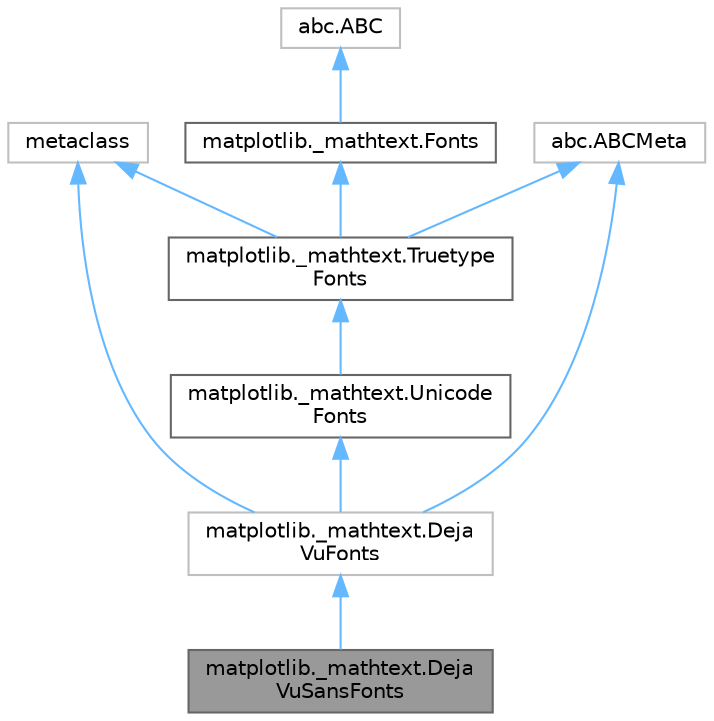 digraph "matplotlib._mathtext.DejaVuSansFonts"
{
 // LATEX_PDF_SIZE
  bgcolor="transparent";
  edge [fontname=Helvetica,fontsize=10,labelfontname=Helvetica,labelfontsize=10];
  node [fontname=Helvetica,fontsize=10,shape=box,height=0.2,width=0.4];
  Node1 [id="Node000001",label="matplotlib._mathtext.Deja\lVuSansFonts",height=0.2,width=0.4,color="gray40", fillcolor="grey60", style="filled", fontcolor="black",tooltip=" "];
  Node2 -> Node1 [id="edge1_Node000001_Node000002",dir="back",color="steelblue1",style="solid",tooltip=" "];
  Node2 [id="Node000002",label="matplotlib._mathtext.Deja\lVuFonts",height=0.2,width=0.4,color="grey75", fillcolor="white", style="filled",URL="$d0/d8f/classmatplotlib_1_1__mathtext_1_1DejaVuFonts.html",tooltip=" "];
  Node3 -> Node2 [id="edge2_Node000002_Node000003",dir="back",color="steelblue1",style="solid",tooltip=" "];
  Node3 [id="Node000003",label="matplotlib._mathtext.Unicode\lFonts",height=0.2,width=0.4,color="gray40", fillcolor="white", style="filled",URL="$d2/d5f/classmatplotlib_1_1__mathtext_1_1UnicodeFonts.html",tooltip=" "];
  Node4 -> Node3 [id="edge3_Node000003_Node000004",dir="back",color="steelblue1",style="solid",tooltip=" "];
  Node4 [id="Node000004",label="matplotlib._mathtext.Truetype\lFonts",height=0.2,width=0.4,color="gray40", fillcolor="white", style="filled",URL="$d6/da5/classmatplotlib_1_1__mathtext_1_1TruetypeFonts.html",tooltip=" "];
  Node5 -> Node4 [id="edge4_Node000004_Node000005",dir="back",color="steelblue1",style="solid",tooltip=" "];
  Node5 [id="Node000005",label="matplotlib._mathtext.Fonts",height=0.2,width=0.4,color="gray40", fillcolor="white", style="filled",URL="$d3/d2f/classmatplotlib_1_1__mathtext_1_1Fonts.html",tooltip=" "];
  Node6 -> Node5 [id="edge5_Node000005_Node000006",dir="back",color="steelblue1",style="solid",tooltip=" "];
  Node6 [id="Node000006",label="abc.ABC",height=0.2,width=0.4,color="grey75", fillcolor="white", style="filled",tooltip=" "];
  Node7 -> Node4 [id="edge6_Node000004_Node000007",dir="back",color="steelblue1",style="solid",tooltip=" "];
  Node7 [id="Node000007",label="metaclass",height=0.2,width=0.4,color="grey75", fillcolor="white", style="filled",URL="$d1/d9a/classmetaclass.html",tooltip=" "];
  Node8 -> Node4 [id="edge7_Node000004_Node000008",dir="back",color="steelblue1",style="solid",tooltip=" "];
  Node8 [id="Node000008",label="abc.ABCMeta",height=0.2,width=0.4,color="grey75", fillcolor="white", style="filled",tooltip=" "];
  Node7 -> Node2 [id="edge8_Node000002_Node000007",dir="back",color="steelblue1",style="solid",tooltip=" "];
  Node8 -> Node2 [id="edge9_Node000002_Node000008",dir="back",color="steelblue1",style="solid",tooltip=" "];
}
